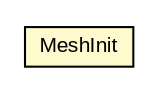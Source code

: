#!/usr/local/bin/dot
#
# Class diagram 
# Generated by UMLGraph version 5.1 (http://www.umlgraph.org/)
#

digraph G {
	edge [fontname="arial",fontsize=10,labelfontname="arial",labelfontsize=10];
	node [fontname="arial",fontsize=10,shape=plaintext];
	nodesep=0.25;
	ranksep=0.5;
	// com.mycompany.utbotcontest.MeshInit
	c77 [label=<<table title="com.mycompany.utbotcontest.MeshInit" border="0" cellborder="1" cellspacing="0" cellpadding="2" port="p" bgcolor="lemonChiffon" href="./MeshInit.html">
		<tr><td><table border="0" cellspacing="0" cellpadding="1">
<tr><td align="center" balign="center"> MeshInit </td></tr>
		</table></td></tr>
		</table>>, fontname="arial", fontcolor="black", fontsize=10.0];
}

